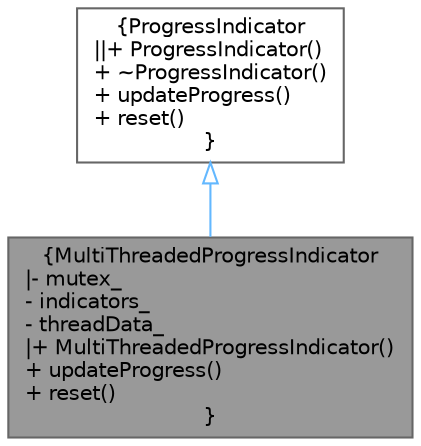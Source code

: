 digraph "MultiThreadedProgressIndicator"
{
 // INTERACTIVE_SVG=YES
 // LATEX_PDF_SIZE
  bgcolor="transparent";
  edge [fontname=Helvetica,fontsize=10,labelfontname=Helvetica,labelfontsize=10];
  node [fontname=Helvetica,fontsize=10,shape=box,height=0.2,width=0.4];
  Node1 [label="{MultiThreadedProgressIndicator\n|- mutex_\l- indicators_\l- threadData_\l|+ MultiThreadedProgressIndicator()\l+ updateProgress()\l+ reset()\l}",height=0.2,width=0.4,color="gray40", fillcolor="grey60", style="filled", fontcolor="black",tooltip=" "];
  Node2 -> Node1 [dir="back",color="steelblue1",style="solid",arrowtail="onormal"];
  Node2 [label="{ProgressIndicator\n||+ ProgressIndicator()\l+ ~ProgressIndicator()\l+ updateProgress()\l+ reset()\l}",height=0.2,width=0.4,color="gray40", fillcolor="white", style="filled",URL="$classore_1_1data_1_1_progress_indicator.html",tooltip="Abstract Base class for a Progress Indicator."];
}
